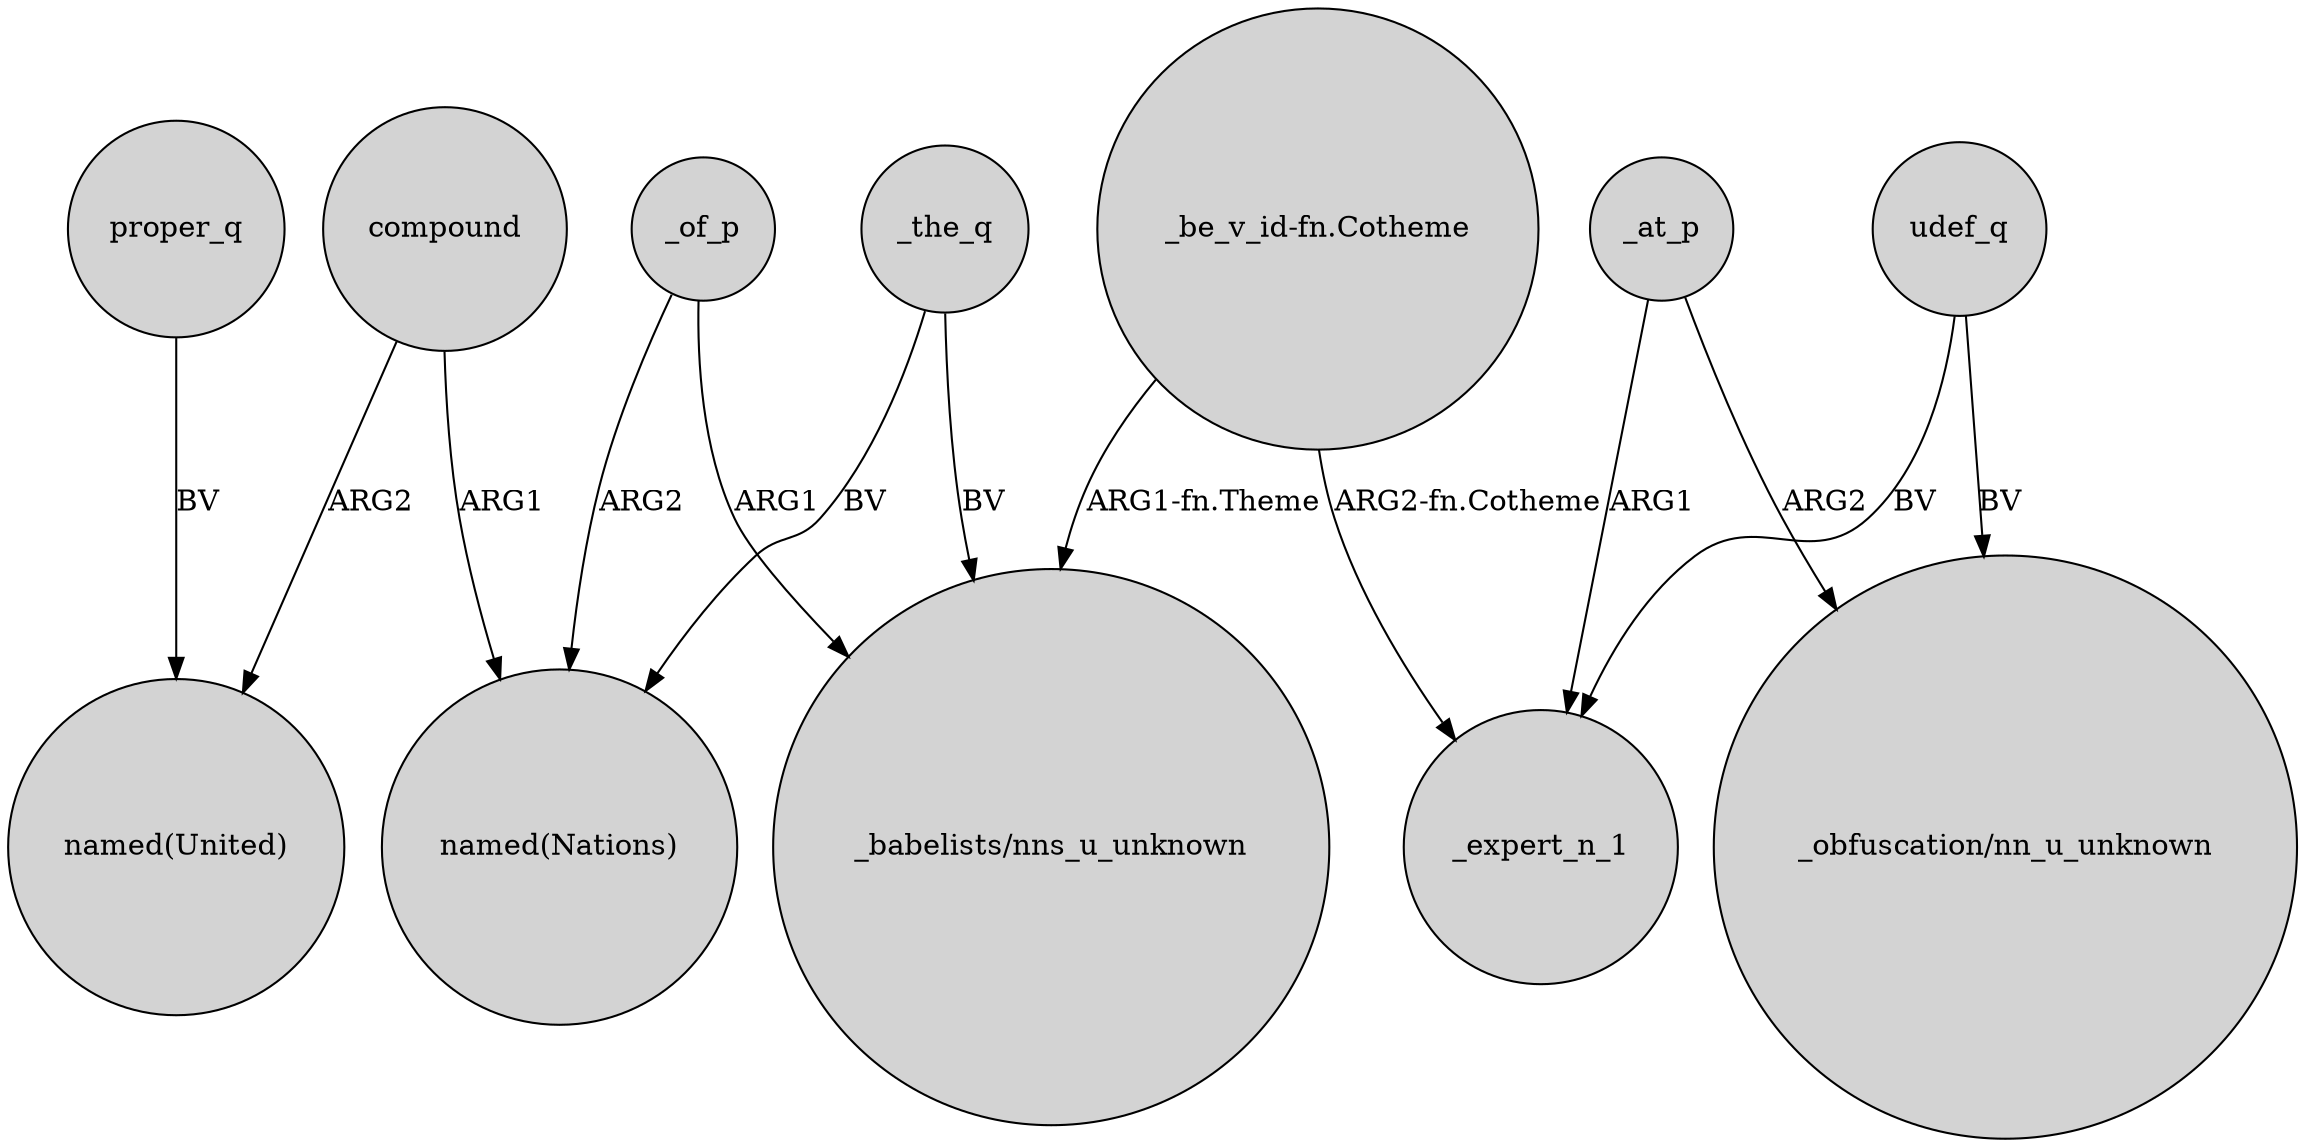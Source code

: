 digraph {
	node [shape=circle style=filled]
	_the_q -> "named(Nations)" [label=BV]
	_at_p -> _expert_n_1 [label=ARG1]
	"_be_v_id-fn.Cotheme" -> "_babelists/nns_u_unknown" [label="ARG1-fn.Theme"]
	compound -> "named(Nations)" [label=ARG1]
	_of_p -> "named(Nations)" [label=ARG2]
	_at_p -> "_obfuscation/nn_u_unknown" [label=ARG2]
	compound -> "named(United)" [label=ARG2]
	_the_q -> "_babelists/nns_u_unknown" [label=BV]
	proper_q -> "named(United)" [label=BV]
	udef_q -> "_obfuscation/nn_u_unknown" [label=BV]
	"_be_v_id-fn.Cotheme" -> _expert_n_1 [label="ARG2-fn.Cotheme"]
	_of_p -> "_babelists/nns_u_unknown" [label=ARG1]
	udef_q -> _expert_n_1 [label=BV]
}

